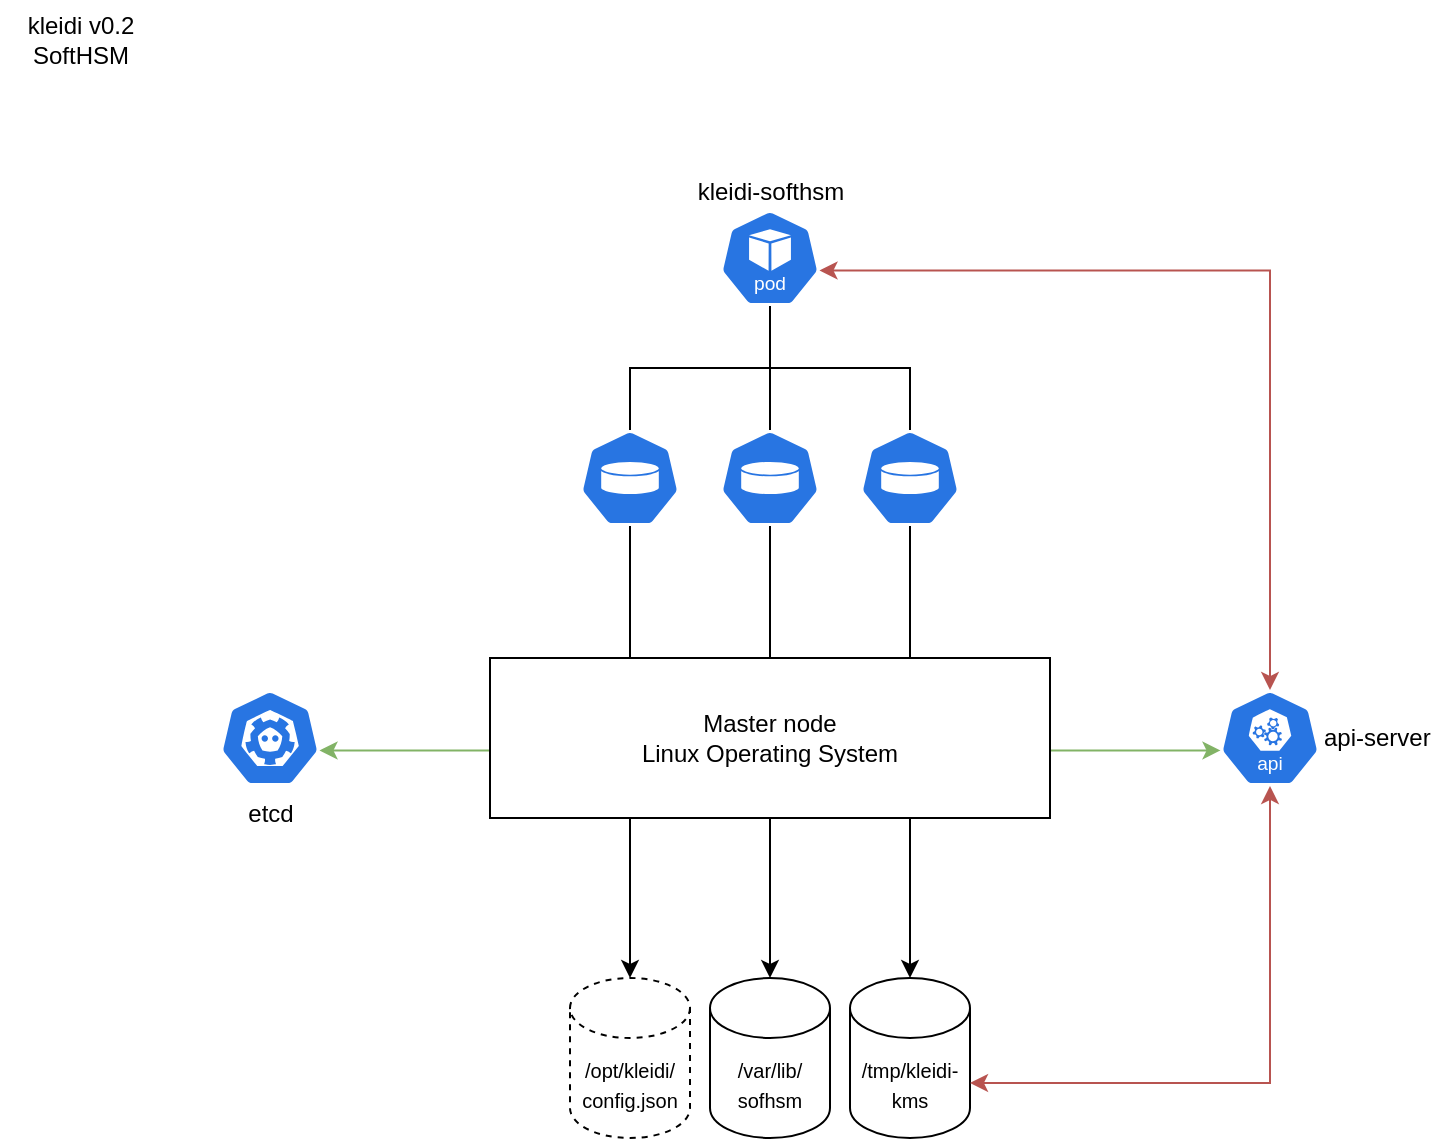 <mxfile version="24.2.1" type="device">
  <diagram name="Page-1" id="hP-I53t2JYXz8ZBBUXBX">
    <mxGraphModel dx="1276" dy="888" grid="1" gridSize="10" guides="1" tooltips="1" connect="1" arrows="1" fold="1" page="1" pageScale="1" pageWidth="850" pageHeight="1100" math="0" shadow="0">
      <root>
        <mxCell id="0" />
        <mxCell id="1" parent="0" />
        <mxCell id="7oPXKLgTGgLp6nDbqEUT-3" value="&lt;font style=&quot;font-size: 10px;&quot;&gt;/var/lib/&lt;/font&gt;&lt;div&gt;&lt;font style=&quot;font-size: 10px;&quot;&gt;sofhsm&lt;/font&gt;&lt;/div&gt;" style="shape=cylinder3;whiteSpace=wrap;html=1;boundedLbl=1;backgroundOutline=1;size=15;" vertex="1" parent="1">
          <mxGeometry x="395" y="504" width="60" height="80" as="geometry" />
        </mxCell>
        <mxCell id="7oPXKLgTGgLp6nDbqEUT-4" value="&lt;font style=&quot;font-size: 10px;&quot;&gt;/tmp/kleidi-kms&lt;/font&gt;" style="shape=cylinder3;whiteSpace=wrap;html=1;boundedLbl=1;backgroundOutline=1;size=15;" vertex="1" parent="1">
          <mxGeometry x="465" y="504" width="60" height="80" as="geometry" />
        </mxCell>
        <mxCell id="7oPXKLgTGgLp6nDbqEUT-10" value="&lt;span style=&quot;font-size: 10px;&quot;&gt;/opt/kleidi/&lt;/span&gt;&lt;div&gt;&lt;span style=&quot;font-size: 10px;&quot;&gt;config.json&lt;/span&gt;&lt;/div&gt;" style="shape=cylinder3;whiteSpace=wrap;html=1;boundedLbl=1;backgroundOutline=1;size=15;dashed=1;" vertex="1" parent="1">
          <mxGeometry x="325" y="504" width="60" height="80" as="geometry" />
        </mxCell>
        <mxCell id="7oPXKLgTGgLp6nDbqEUT-15" value="kleidi-softhsm" style="aspect=fixed;sketch=0;html=1;dashed=0;whitespace=wrap;fillColor=#2875E2;strokeColor=#ffffff;points=[[0.005,0.63,0],[0.1,0.2,0],[0.9,0.2,0],[0.5,0,0],[0.995,0.63,0],[0.72,0.99,0],[0.5,1,0],[0.28,0.99,0]];shape=mxgraph.kubernetes.icon2;kubernetesLabel=1;prIcon=pod;labelPosition=center;verticalLabelPosition=top;align=center;verticalAlign=bottom;" vertex="1" parent="1">
          <mxGeometry x="400" y="120" width="50" height="48" as="geometry" />
        </mxCell>
        <mxCell id="7oPXKLgTGgLp6nDbqEUT-20" value="" style="aspect=fixed;sketch=0;html=1;dashed=0;whitespace=wrap;fillColor=#2875E2;strokeColor=#ffffff;points=[[0.005,0.63,0],[0.1,0.2,0],[0.9,0.2,0],[0.5,0,0],[0.995,0.63,0],[0.72,0.99,0],[0.5,1,0],[0.28,0.99,0]];shape=mxgraph.kubernetes.icon2;prIcon=pv" vertex="1" parent="1">
          <mxGeometry x="330" y="230" width="50" height="48" as="geometry" />
        </mxCell>
        <mxCell id="7oPXKLgTGgLp6nDbqEUT-35" style="edgeStyle=orthogonalEdgeStyle;rounded=0;orthogonalLoop=1;jettySize=auto;html=1;exitX=0.5;exitY=1;exitDx=0;exitDy=0;exitPerimeter=0;" edge="1" parent="1" source="7oPXKLgTGgLp6nDbqEUT-21" target="7oPXKLgTGgLp6nDbqEUT-3">
          <mxGeometry relative="1" as="geometry" />
        </mxCell>
        <mxCell id="7oPXKLgTGgLp6nDbqEUT-21" value="" style="aspect=fixed;sketch=0;html=1;dashed=0;whitespace=wrap;fillColor=#2875E2;strokeColor=#ffffff;points=[[0.005,0.63,0],[0.1,0.2,0],[0.9,0.2,0],[0.5,0,0],[0.995,0.63,0],[0.72,0.99,0],[0.5,1,0],[0.28,0.99,0]];shape=mxgraph.kubernetes.icon2;prIcon=pv" vertex="1" parent="1">
          <mxGeometry x="400" y="230" width="50" height="48" as="geometry" />
        </mxCell>
        <mxCell id="7oPXKLgTGgLp6nDbqEUT-22" value="" style="aspect=fixed;sketch=0;html=1;dashed=0;whitespace=wrap;fillColor=#2875E2;strokeColor=#ffffff;points=[[0.005,0.63,0],[0.1,0.2,0],[0.9,0.2,0],[0.5,0,0],[0.995,0.63,0],[0.72,0.99,0],[0.5,1,0],[0.28,0.99,0]];shape=mxgraph.kubernetes.icon2;prIcon=pv" vertex="1" parent="1">
          <mxGeometry x="470" y="230" width="50" height="48" as="geometry" />
        </mxCell>
        <mxCell id="7oPXKLgTGgLp6nDbqEUT-32" style="edgeStyle=orthogonalEdgeStyle;rounded=0;orthogonalLoop=1;jettySize=auto;html=1;exitX=0.5;exitY=1;exitDx=0;exitDy=0;exitPerimeter=0;entryX=0.5;entryY=0;entryDx=0;entryDy=0;entryPerimeter=0;" edge="1" parent="1" source="7oPXKLgTGgLp6nDbqEUT-22" target="7oPXKLgTGgLp6nDbqEUT-4">
          <mxGeometry relative="1" as="geometry" />
        </mxCell>
        <mxCell id="7oPXKLgTGgLp6nDbqEUT-36" style="edgeStyle=orthogonalEdgeStyle;rounded=0;orthogonalLoop=1;jettySize=auto;html=1;exitX=0.5;exitY=1;exitDx=0;exitDy=0;exitPerimeter=0;entryX=0.5;entryY=0;entryDx=0;entryDy=0;entryPerimeter=0;" edge="1" parent="1" source="7oPXKLgTGgLp6nDbqEUT-20" target="7oPXKLgTGgLp6nDbqEUT-10">
          <mxGeometry relative="1" as="geometry" />
        </mxCell>
        <mxCell id="7oPXKLgTGgLp6nDbqEUT-37" value="api-server" style="aspect=fixed;sketch=0;html=1;dashed=0;whitespace=wrap;fillColor=#2875E2;strokeColor=#ffffff;points=[[0.005,0.63,0],[0.1,0.2,0],[0.9,0.2,0],[0.5,0,0],[0.995,0.63,0],[0.72,0.99,0],[0.5,1,0],[0.28,0.99,0]];shape=mxgraph.kubernetes.icon2;kubernetesLabel=1;prIcon=api;labelPosition=right;verticalLabelPosition=middle;align=left;verticalAlign=middle;" vertex="1" parent="1">
          <mxGeometry x="650" y="360" width="50" height="48" as="geometry" />
        </mxCell>
        <mxCell id="7oPXKLgTGgLp6nDbqEUT-38" value="etcd" style="aspect=fixed;sketch=0;html=1;dashed=0;whitespace=wrap;fillColor=#2875E2;strokeColor=#ffffff;points=[[0.005,0.63,0],[0.1,0.2,0],[0.9,0.2,0],[0.5,0,0],[0.995,0.63,0],[0.72,0.99,0],[0.5,1,0],[0.28,0.99,0]];shape=mxgraph.kubernetes.icon2;prIcon=etcd;labelPosition=center;verticalLabelPosition=bottom;align=center;verticalAlign=top;" vertex="1" parent="1">
          <mxGeometry x="150" y="360" width="50" height="48" as="geometry" />
        </mxCell>
        <mxCell id="7oPXKLgTGgLp6nDbqEUT-39" style="edgeStyle=orthogonalEdgeStyle;rounded=0;orthogonalLoop=1;jettySize=auto;html=1;exitX=0.5;exitY=1;exitDx=0;exitDy=0;exitPerimeter=0;entryX=1;entryY=0;entryDx=0;entryDy=52.5;entryPerimeter=0;fillColor=#f8cecc;strokeColor=#b85450;startArrow=classic;startFill=1;" edge="1" parent="1" source="7oPXKLgTGgLp6nDbqEUT-37" target="7oPXKLgTGgLp6nDbqEUT-4">
          <mxGeometry relative="1" as="geometry" />
        </mxCell>
        <mxCell id="7oPXKLgTGgLp6nDbqEUT-41" style="edgeStyle=orthogonalEdgeStyle;rounded=0;orthogonalLoop=1;jettySize=auto;html=1;exitX=0.005;exitY=0.63;exitDx=0;exitDy=0;exitPerimeter=0;entryX=0.995;entryY=0.63;entryDx=0;entryDy=0;entryPerimeter=0;fillColor=#d5e8d4;strokeColor=#82b366;startArrow=classic;startFill=1;" edge="1" parent="1" source="7oPXKLgTGgLp6nDbqEUT-37" target="7oPXKLgTGgLp6nDbqEUT-38">
          <mxGeometry relative="1" as="geometry" />
        </mxCell>
        <mxCell id="7oPXKLgTGgLp6nDbqEUT-2" value="Master node&lt;div&gt;Linux Operating System&lt;/div&gt;" style="rounded=0;whiteSpace=wrap;html=1;" vertex="1" parent="1">
          <mxGeometry x="285" y="344" width="280" height="80" as="geometry" />
        </mxCell>
        <mxCell id="7oPXKLgTGgLp6nDbqEUT-43" value="kleidi v0.2&lt;div&gt;SoftHSM&lt;/div&gt;" style="text;html=1;align=center;verticalAlign=middle;resizable=0;points=[];autosize=1;strokeColor=none;fillColor=none;" vertex="1" parent="1">
          <mxGeometry x="40" y="15" width="80" height="40" as="geometry" />
        </mxCell>
        <mxCell id="7oPXKLgTGgLp6nDbqEUT-44" style="edgeStyle=orthogonalEdgeStyle;rounded=0;orthogonalLoop=1;jettySize=auto;html=1;exitX=0.995;exitY=0.63;exitDx=0;exitDy=0;exitPerimeter=0;entryX=0.5;entryY=0;entryDx=0;entryDy=0;entryPerimeter=0;startArrow=classic;startFill=1;fillColor=#f8cecc;strokeColor=#b85450;" edge="1" parent="1" source="7oPXKLgTGgLp6nDbqEUT-15" target="7oPXKLgTGgLp6nDbqEUT-37">
          <mxGeometry relative="1" as="geometry" />
        </mxCell>
        <mxCell id="7oPXKLgTGgLp6nDbqEUT-46" style="edgeStyle=orthogonalEdgeStyle;rounded=0;orthogonalLoop=1;jettySize=auto;html=1;exitX=0.5;exitY=1;exitDx=0;exitDy=0;exitPerimeter=0;entryX=0.5;entryY=0;entryDx=0;entryDy=0;entryPerimeter=0;endArrow=none;endFill=0;" edge="1" parent="1" source="7oPXKLgTGgLp6nDbqEUT-15" target="7oPXKLgTGgLp6nDbqEUT-20">
          <mxGeometry relative="1" as="geometry" />
        </mxCell>
        <mxCell id="7oPXKLgTGgLp6nDbqEUT-47" style="edgeStyle=orthogonalEdgeStyle;rounded=0;orthogonalLoop=1;jettySize=auto;html=1;exitX=0.5;exitY=1;exitDx=0;exitDy=0;exitPerimeter=0;entryX=0.5;entryY=0;entryDx=0;entryDy=0;entryPerimeter=0;endArrow=none;endFill=0;" edge="1" parent="1" source="7oPXKLgTGgLp6nDbqEUT-15" target="7oPXKLgTGgLp6nDbqEUT-21">
          <mxGeometry relative="1" as="geometry" />
        </mxCell>
        <mxCell id="7oPXKLgTGgLp6nDbqEUT-48" style="edgeStyle=orthogonalEdgeStyle;rounded=0;orthogonalLoop=1;jettySize=auto;html=1;exitX=0.5;exitY=1;exitDx=0;exitDy=0;exitPerimeter=0;entryX=0.5;entryY=0;entryDx=0;entryDy=0;entryPerimeter=0;endArrow=none;endFill=0;" edge="1" parent="1" source="7oPXKLgTGgLp6nDbqEUT-15" target="7oPXKLgTGgLp6nDbqEUT-22">
          <mxGeometry relative="1" as="geometry" />
        </mxCell>
      </root>
    </mxGraphModel>
  </diagram>
</mxfile>
